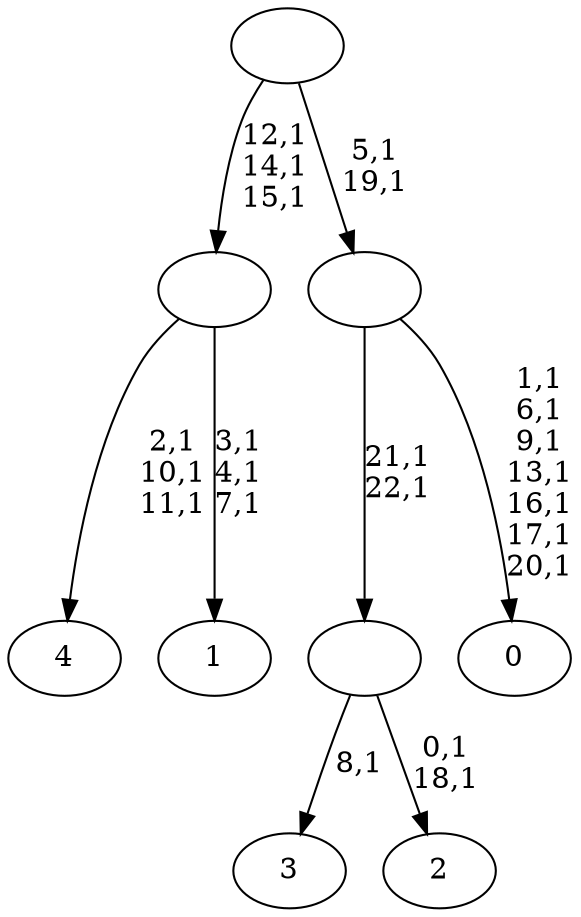 digraph T {
	28 [label="4"]
	24 [label="3"]
	22 [label="2"]
	19 [label=""]
	17 [label="1"]
	13 [label=""]
	10 [label="0"]
	2 [label=""]
	0 [label=""]
	19 -> 22 [label="0,1\n18,1"]
	19 -> 24 [label="8,1"]
	13 -> 17 [label="3,1\n4,1\n7,1"]
	13 -> 28 [label="2,1\n10,1\n11,1"]
	2 -> 10 [label="1,1\n6,1\n9,1\n13,1\n16,1\n17,1\n20,1"]
	2 -> 19 [label="21,1\n22,1"]
	0 -> 2 [label="5,1\n19,1"]
	0 -> 13 [label="12,1\n14,1\n15,1"]
}
